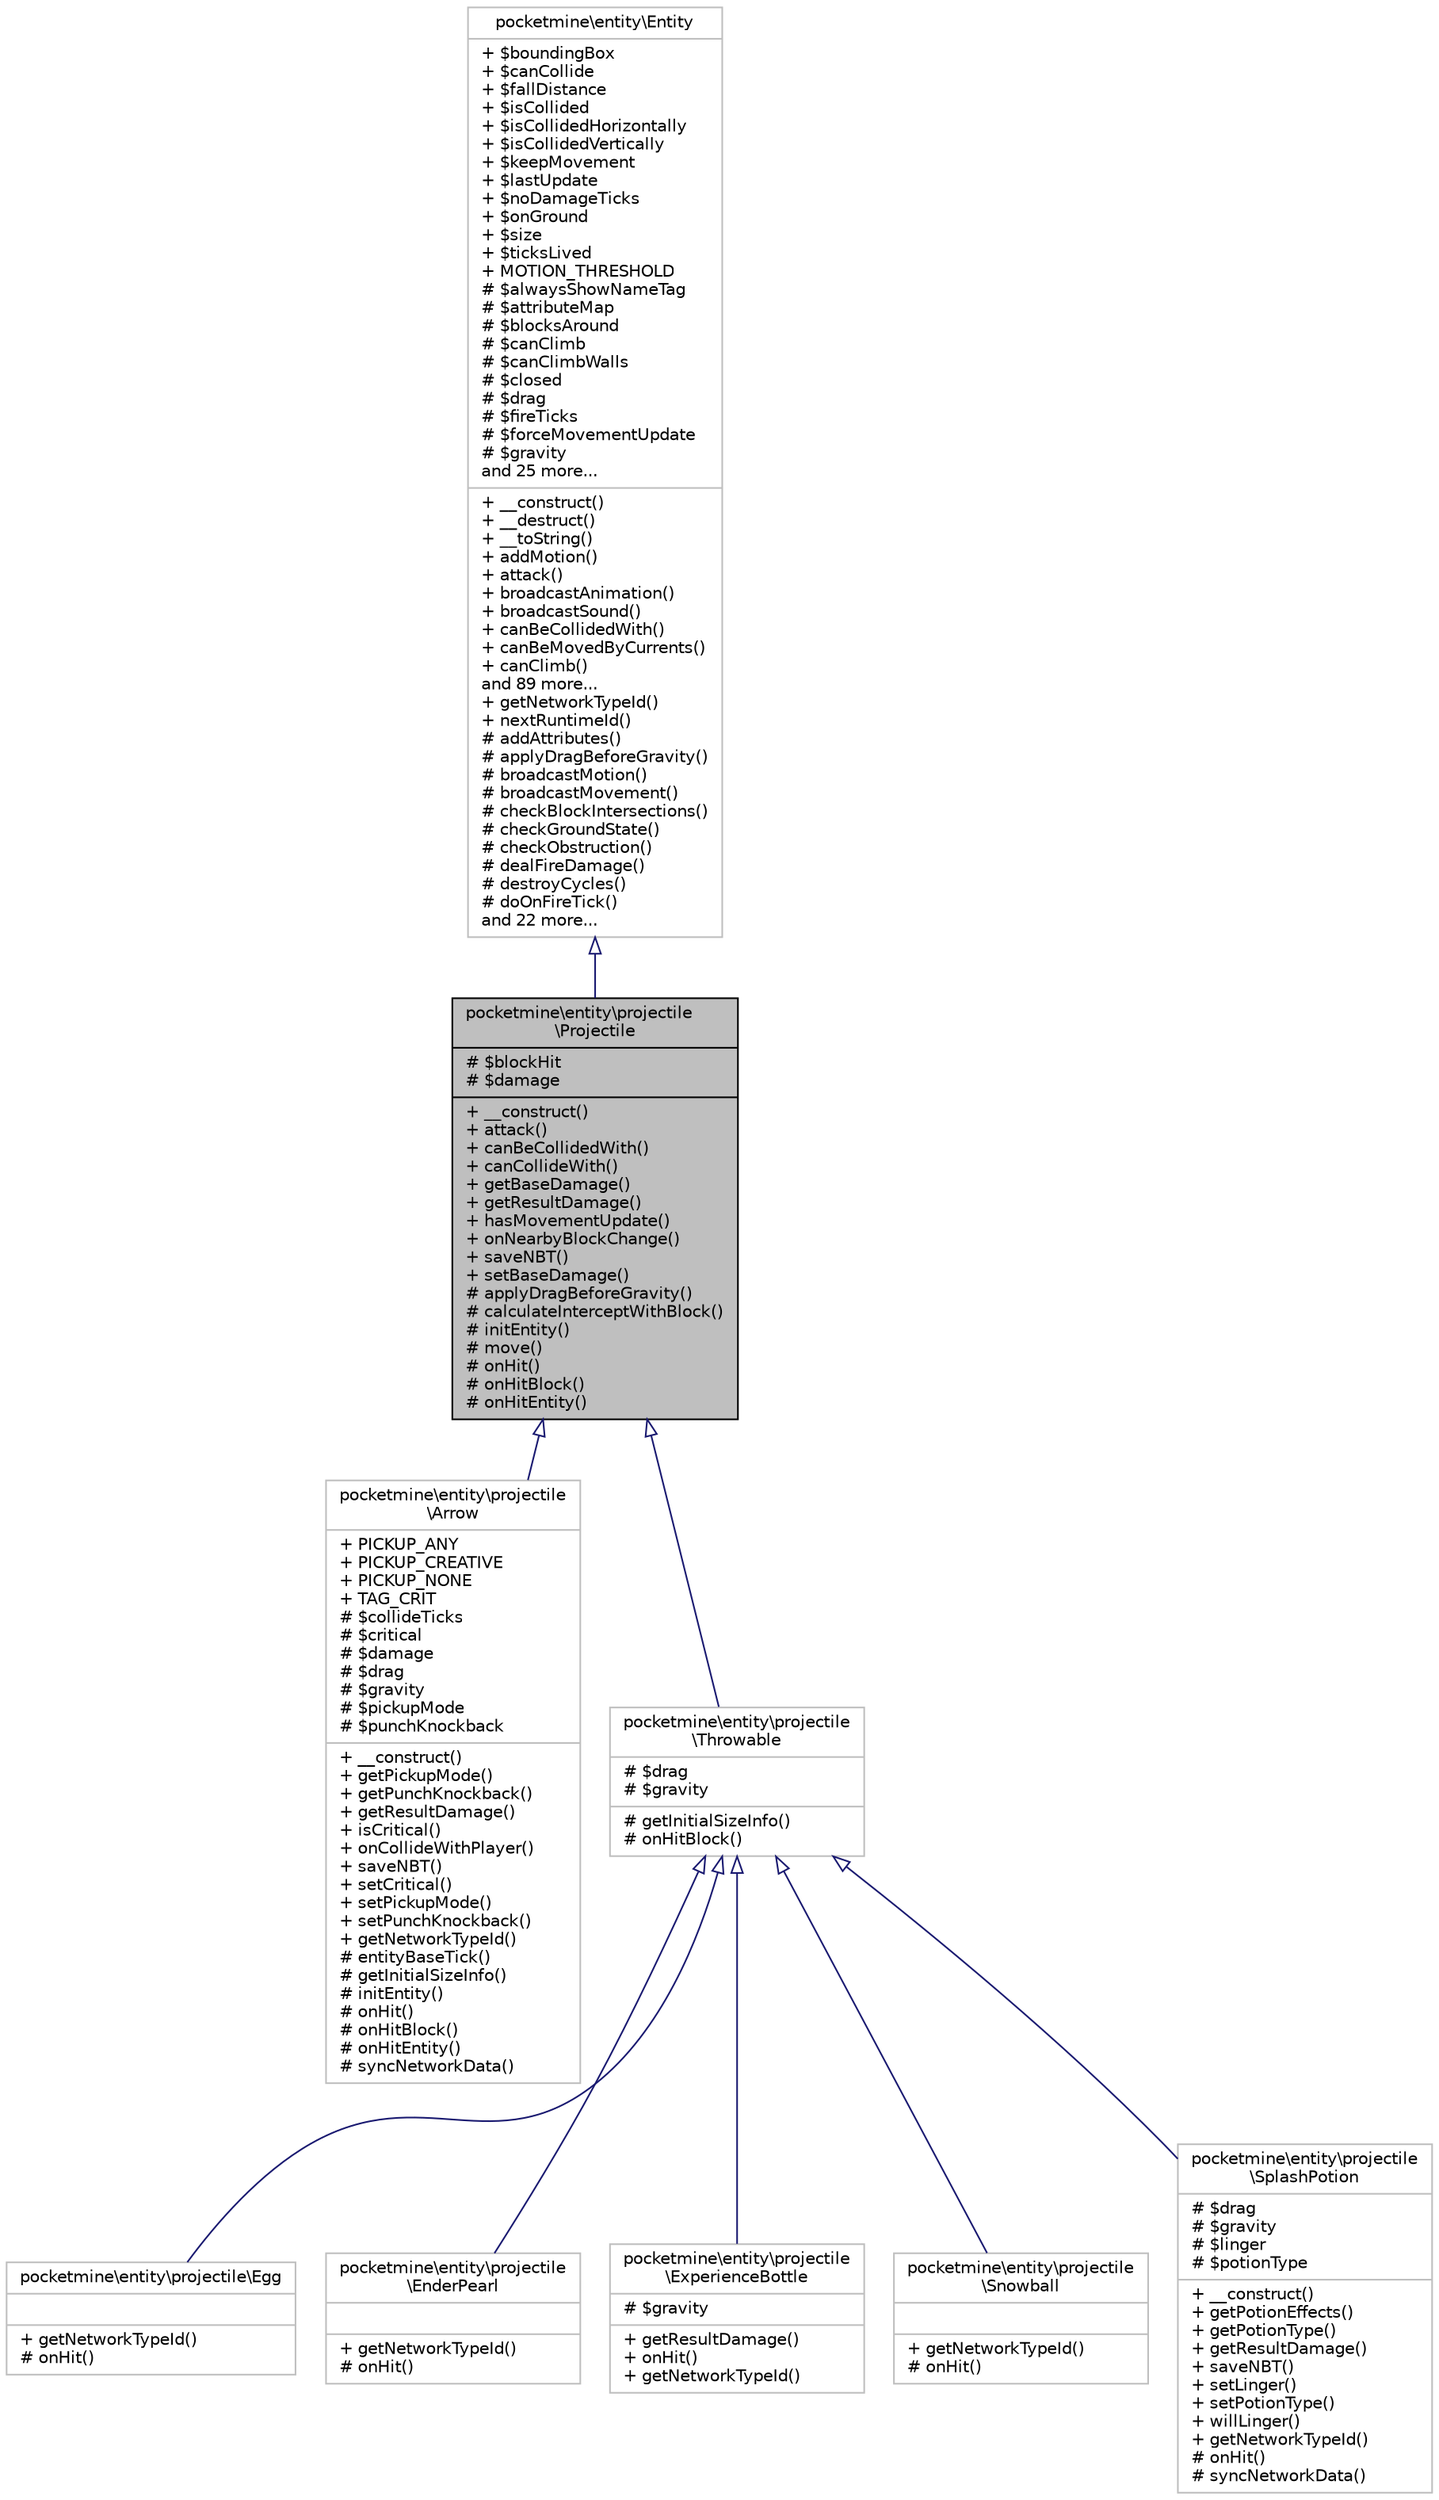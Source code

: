 digraph "pocketmine\entity\projectile\Projectile"
{
 // INTERACTIVE_SVG=YES
 // LATEX_PDF_SIZE
  edge [fontname="Helvetica",fontsize="10",labelfontname="Helvetica",labelfontsize="10"];
  node [fontname="Helvetica",fontsize="10",shape=record];
  Node1 [label="{pocketmine\\entity\\projectile\l\\Projectile\n|# $blockHit\l# $damage\l|+ __construct()\l+ attack()\l+ canBeCollidedWith()\l+ canCollideWith()\l+ getBaseDamage()\l+ getResultDamage()\l+ hasMovementUpdate()\l+ onNearbyBlockChange()\l+ saveNBT()\l+ setBaseDamage()\l# applyDragBeforeGravity()\l# calculateInterceptWithBlock()\l# initEntity()\l# move()\l# onHit()\l# onHitBlock()\l# onHitEntity()\l}",height=0.2,width=0.4,color="black", fillcolor="grey75", style="filled", fontcolor="black",tooltip=" "];
  Node2 -> Node1 [dir="back",color="midnightblue",fontsize="10",style="solid",arrowtail="onormal",fontname="Helvetica"];
  Node2 [label="{pocketmine\\entity\\Entity\n|+ $boundingBox\l+ $canCollide\l+ $fallDistance\l+ $isCollided\l+ $isCollidedHorizontally\l+ $isCollidedVertically\l+ $keepMovement\l+ $lastUpdate\l+ $noDamageTicks\l+ $onGround\l+ $size\l+ $ticksLived\l+ MOTION_THRESHOLD\l# $alwaysShowNameTag\l# $attributeMap\l# $blocksAround\l# $canClimb\l# $canClimbWalls\l# $closed\l# $drag\l# $fireTicks\l# $forceMovementUpdate\l# $gravity\land 25 more...\l|+ __construct()\l+ __destruct()\l+ __toString()\l+ addMotion()\l+ attack()\l+ broadcastAnimation()\l+ broadcastSound()\l+ canBeCollidedWith()\l+ canBeMovedByCurrents()\l+ canClimb()\land 89 more...\l+ getNetworkTypeId()\l+ nextRuntimeId()\l# addAttributes()\l# applyDragBeforeGravity()\l# broadcastMotion()\l# broadcastMovement()\l# checkBlockIntersections()\l# checkGroundState()\l# checkObstruction()\l# dealFireDamage()\l# destroyCycles()\l# doOnFireTick()\land 22 more...\l}",height=0.2,width=0.4,color="grey75", fillcolor="white", style="filled",URL="$d2/d3c/classpocketmine_1_1entity_1_1_entity.html",tooltip=" "];
  Node1 -> Node3 [dir="back",color="midnightblue",fontsize="10",style="solid",arrowtail="onormal",fontname="Helvetica"];
  Node3 [label="{pocketmine\\entity\\projectile\l\\Arrow\n|+ PICKUP_ANY\l+ PICKUP_CREATIVE\l+ PICKUP_NONE\l+ TAG_CRIT\l# $collideTicks\l# $critical\l# $damage\l# $drag\l# $gravity\l# $pickupMode\l# $punchKnockback\l|+ __construct()\l+ getPickupMode()\l+ getPunchKnockback()\l+ getResultDamage()\l+ isCritical()\l+ onCollideWithPlayer()\l+ saveNBT()\l+ setCritical()\l+ setPickupMode()\l+ setPunchKnockback()\l+ getNetworkTypeId()\l# entityBaseTick()\l# getInitialSizeInfo()\l# initEntity()\l# onHit()\l# onHitBlock()\l# onHitEntity()\l# syncNetworkData()\l}",height=0.2,width=0.4,color="grey75", fillcolor="white", style="filled",URL="$d9/dac/classpocketmine_1_1entity_1_1projectile_1_1_arrow.html",tooltip=" "];
  Node1 -> Node4 [dir="back",color="midnightblue",fontsize="10",style="solid",arrowtail="onormal",fontname="Helvetica"];
  Node4 [label="{pocketmine\\entity\\projectile\l\\Throwable\n|# $drag\l# $gravity\l|# getInitialSizeInfo()\l# onHitBlock()\l}",height=0.2,width=0.4,color="grey75", fillcolor="white", style="filled",URL="$d0/d86/classpocketmine_1_1entity_1_1projectile_1_1_throwable.html",tooltip=" "];
  Node4 -> Node5 [dir="back",color="midnightblue",fontsize="10",style="solid",arrowtail="onormal",fontname="Helvetica"];
  Node5 [label="{pocketmine\\entity\\projectile\\Egg\n||+ getNetworkTypeId()\l# onHit()\l}",height=0.2,width=0.4,color="grey75", fillcolor="white", style="filled",URL="$dc/d4e/classpocketmine_1_1entity_1_1projectile_1_1_egg.html",tooltip=" "];
  Node4 -> Node6 [dir="back",color="midnightblue",fontsize="10",style="solid",arrowtail="onormal",fontname="Helvetica"];
  Node6 [label="{pocketmine\\entity\\projectile\l\\EnderPearl\n||+ getNetworkTypeId()\l# onHit()\l}",height=0.2,width=0.4,color="grey75", fillcolor="white", style="filled",URL="$d4/dd6/classpocketmine_1_1entity_1_1projectile_1_1_ender_pearl.html",tooltip=" "];
  Node4 -> Node7 [dir="back",color="midnightblue",fontsize="10",style="solid",arrowtail="onormal",fontname="Helvetica"];
  Node7 [label="{pocketmine\\entity\\projectile\l\\ExperienceBottle\n|# $gravity\l|+ getResultDamage()\l+ onHit()\l+ getNetworkTypeId()\l}",height=0.2,width=0.4,color="grey75", fillcolor="white", style="filled",URL="$d6/d1e/classpocketmine_1_1entity_1_1projectile_1_1_experience_bottle.html",tooltip=" "];
  Node4 -> Node8 [dir="back",color="midnightblue",fontsize="10",style="solid",arrowtail="onormal",fontname="Helvetica"];
  Node8 [label="{pocketmine\\entity\\projectile\l\\Snowball\n||+ getNetworkTypeId()\l# onHit()\l}",height=0.2,width=0.4,color="grey75", fillcolor="white", style="filled",URL="$d5/dcf/classpocketmine_1_1entity_1_1projectile_1_1_snowball.html",tooltip=" "];
  Node4 -> Node9 [dir="back",color="midnightblue",fontsize="10",style="solid",arrowtail="onormal",fontname="Helvetica"];
  Node9 [label="{pocketmine\\entity\\projectile\l\\SplashPotion\n|# $drag\l# $gravity\l# $linger\l# $potionType\l|+ __construct()\l+ getPotionEffects()\l+ getPotionType()\l+ getResultDamage()\l+ saveNBT()\l+ setLinger()\l+ setPotionType()\l+ willLinger()\l+ getNetworkTypeId()\l# onHit()\l# syncNetworkData()\l}",height=0.2,width=0.4,color="grey75", fillcolor="white", style="filled",URL="$d3/d2c/classpocketmine_1_1entity_1_1projectile_1_1_splash_potion.html",tooltip=" "];
}
